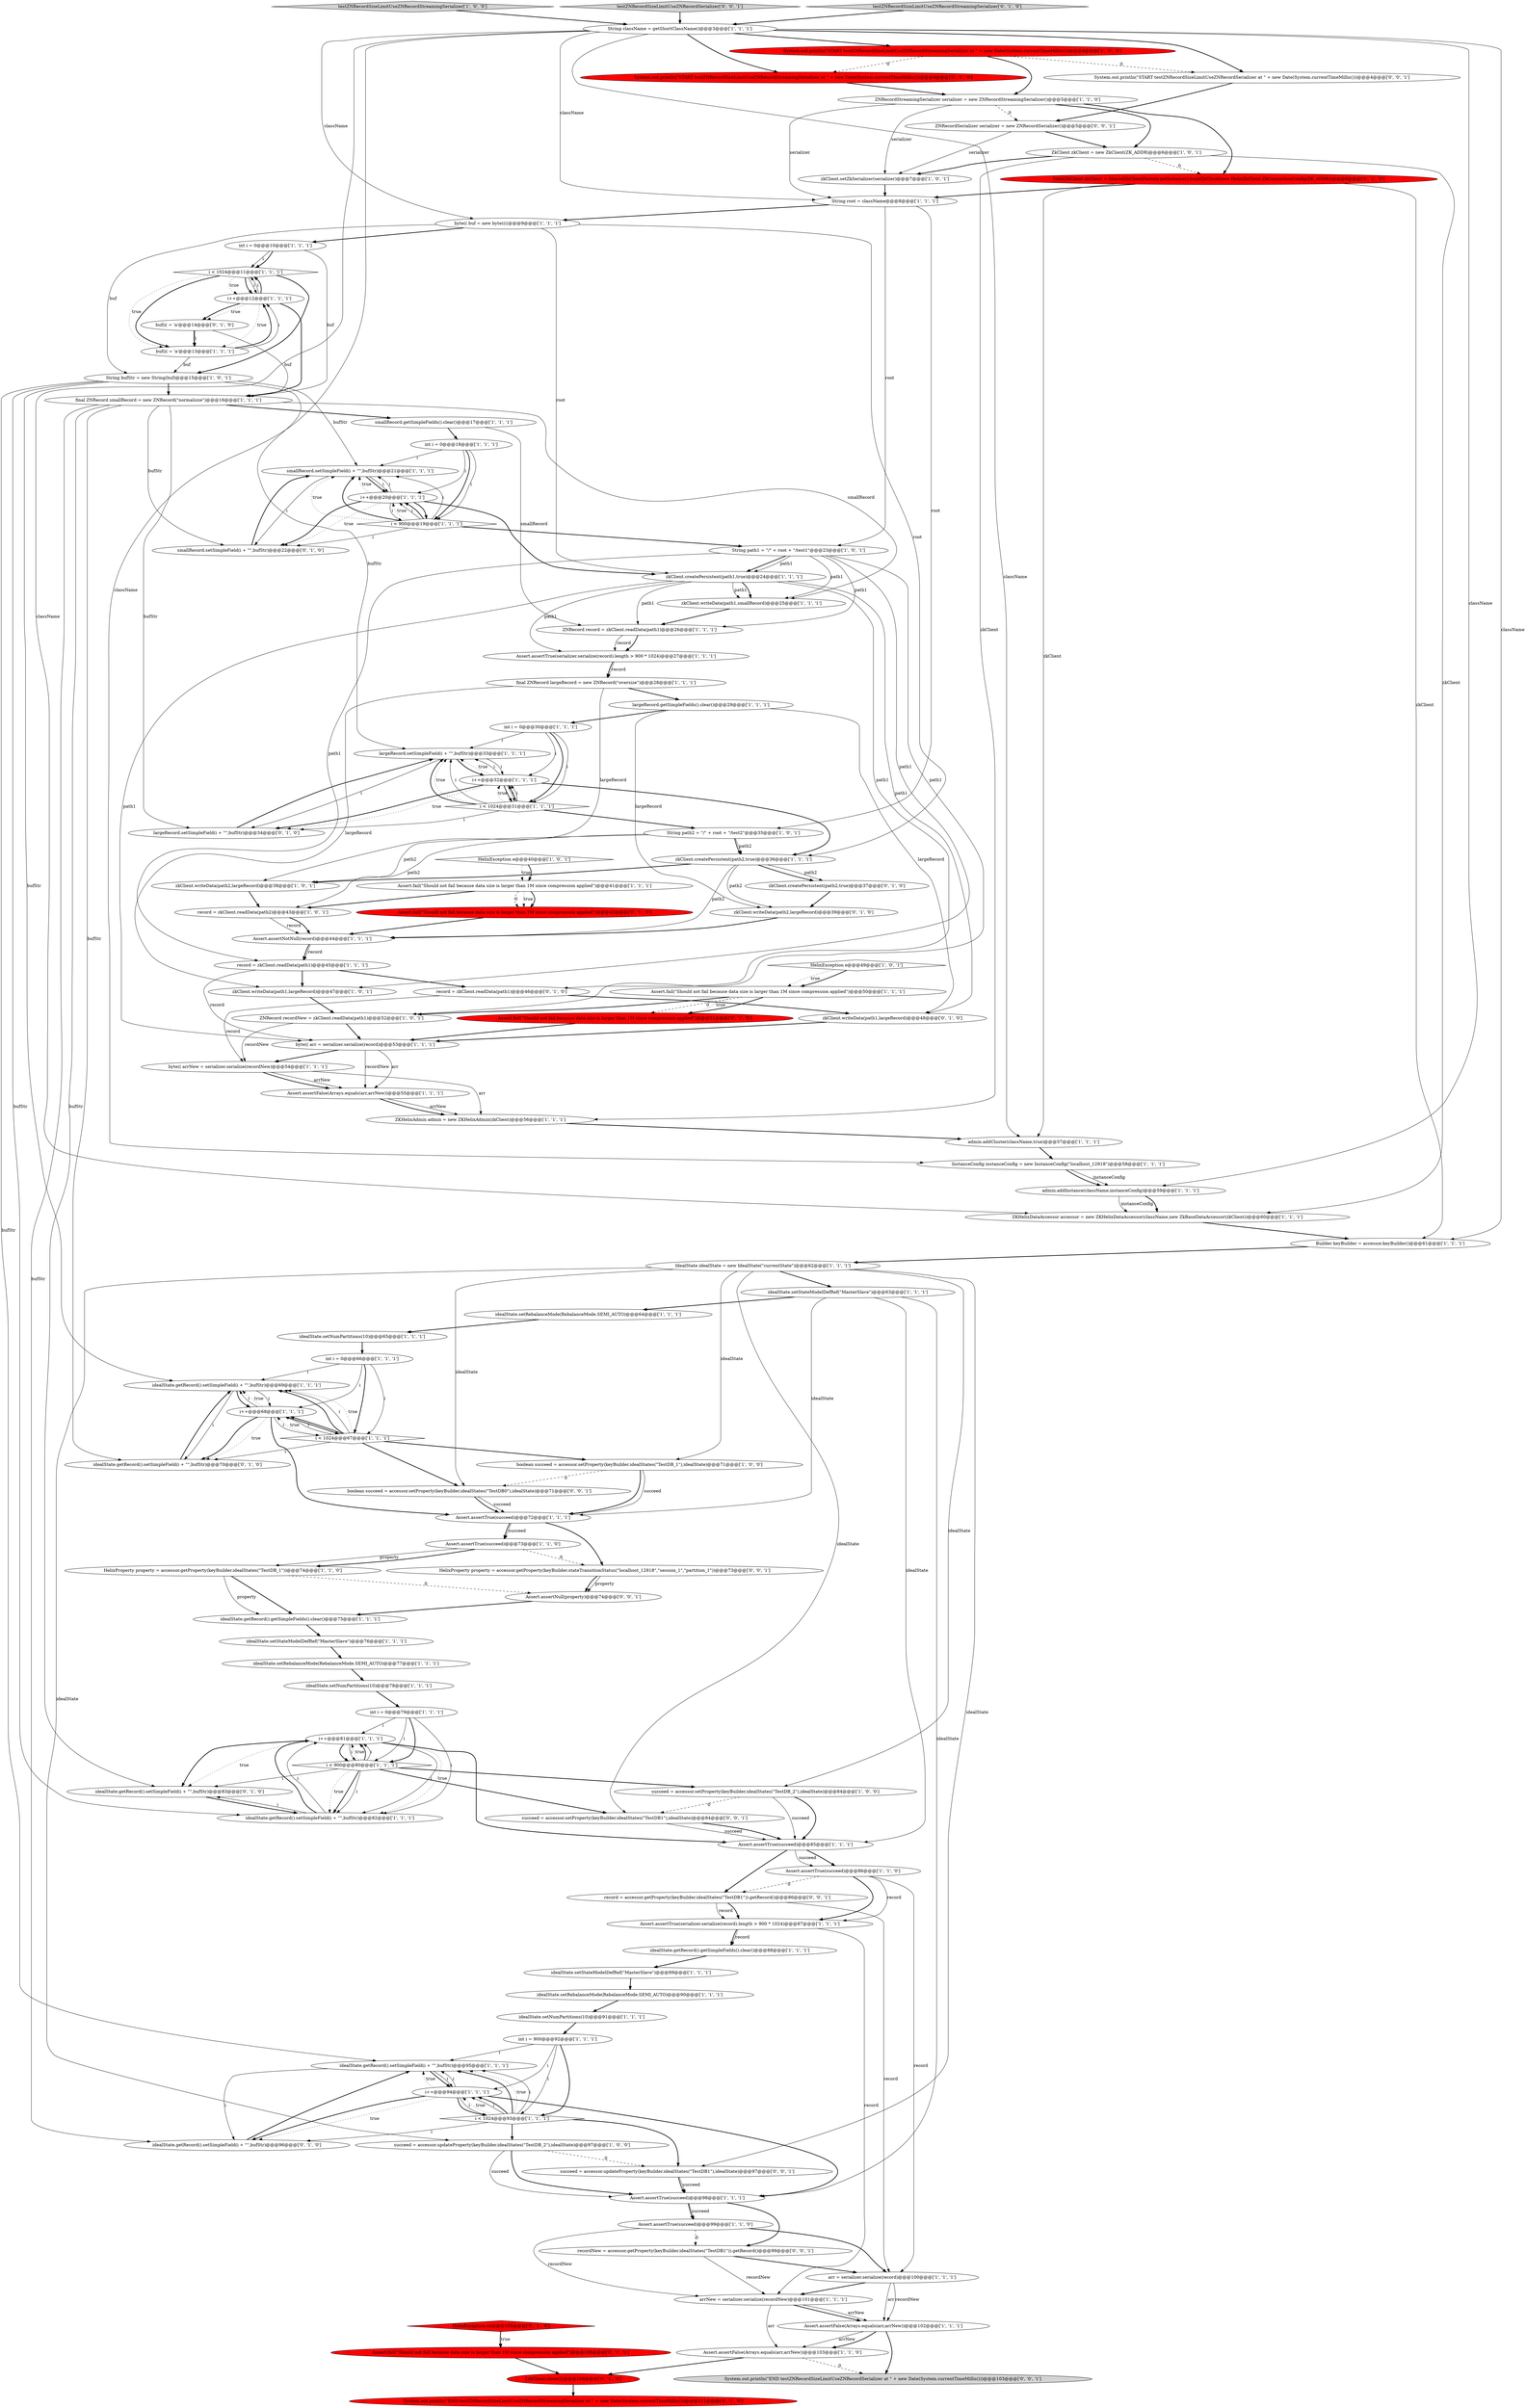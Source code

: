 digraph {
91 [style = filled, label = "HelixException ex@@@105@@@['0', '1', '0']", fillcolor = red, shape = diamond image = "AAA1AAABBB2BBB"];
45 [style = filled, label = "record = zkClient.readData(path1)@@@45@@@['1', '1', '1']", fillcolor = white, shape = ellipse image = "AAA0AAABBB1BBB"];
11 [style = filled, label = "testZNRecordSizeLimitUseZNRecordStreamingSerializer['1', '0', '0']", fillcolor = lightgray, shape = diamond image = "AAA0AAABBB1BBB"];
83 [style = filled, label = "int i = 900@@@92@@@['1', '1', '1']", fillcolor = white, shape = ellipse image = "AAA0AAABBB1BBB"];
2 [style = filled, label = "String path2 = \"/\" + root + \"/test2\"@@@35@@@['1', '0', '1']", fillcolor = white, shape = ellipse image = "AAA0AAABBB1BBB"];
88 [style = filled, label = "Assert.assertNotNull(record)@@@44@@@['1', '1', '1']", fillcolor = white, shape = ellipse image = "AAA0AAABBB1BBB"];
37 [style = filled, label = "int i = 0@@@18@@@['1', '1', '1']", fillcolor = white, shape = ellipse image = "AAA0AAABBB1BBB"];
62 [style = filled, label = "ZNRecord record = zkClient.readData(path1)@@@26@@@['1', '1', '1']", fillcolor = white, shape = ellipse image = "AAA0AAABBB1BBB"];
84 [style = filled, label = "ZkClient zkClient = new ZkClient(ZK_ADDR)@@@6@@@['1', '0', '1']", fillcolor = white, shape = ellipse image = "AAA0AAABBB1BBB"];
53 [style = filled, label = "idealState.getRecord().setSimpleField(i + \"\",bufStr)@@@95@@@['1', '1', '1']", fillcolor = white, shape = ellipse image = "AAA0AAABBB1BBB"];
1 [style = filled, label = "String root = className@@@8@@@['1', '1', '1']", fillcolor = white, shape = ellipse image = "AAA0AAABBB1BBB"];
112 [style = filled, label = "HelixProperty property = accessor.getProperty(keyBuilder.stateTransitionStatus(\"localhost_12918\",\"session_1\",\"partition_1\"))@@@73@@@['0', '0', '1']", fillcolor = white, shape = ellipse image = "AAA0AAABBB3BBB"];
52 [style = filled, label = "admin.addInstance(className,instanceConfig)@@@59@@@['1', '1', '1']", fillcolor = white, shape = ellipse image = "AAA0AAABBB1BBB"];
104 [style = filled, label = "zkClient.writeData(path1,largeRecord)@@@48@@@['0', '1', '0']", fillcolor = white, shape = ellipse image = "AAA0AAABBB2BBB"];
81 [style = filled, label = "zkClient.createPersistent(path1,true)@@@24@@@['1', '1', '1']", fillcolor = white, shape = ellipse image = "AAA0AAABBB1BBB"];
15 [style = filled, label = "String bufStr = new String(buf)@@@15@@@['1', '0', '1']", fillcolor = white, shape = ellipse image = "AAA0AAABBB1BBB"];
27 [style = filled, label = "HelixException e@@@40@@@['1', '0', '1']", fillcolor = white, shape = diamond image = "AAA0AAABBB1BBB"];
72 [style = filled, label = "largeRecord.setSimpleField(i + \"\",bufStr)@@@33@@@['1', '1', '1']", fillcolor = white, shape = ellipse image = "AAA0AAABBB1BBB"];
16 [style = filled, label = "smallRecord.getSimpleFields().clear()@@@17@@@['1', '1', '1']", fillcolor = white, shape = ellipse image = "AAA0AAABBB1BBB"];
24 [style = filled, label = "Assert.fail(\"Should not fail because data size is larger than 1M since compression applied\")@@@50@@@['1', '1', '1']", fillcolor = white, shape = ellipse image = "AAA0AAABBB1BBB"];
103 [style = filled, label = "HelixZkClient zkClient = SharedZkClientFactory.getInstance().buildZkClient(new HelixZkClient.ZkConnectionConfig(ZK_ADDR))@@@6@@@['0', '1', '0']", fillcolor = red, shape = ellipse image = "AAA1AAABBB2BBB"];
10 [style = filled, label = "largeRecord.getSimpleFields().clear()@@@29@@@['1', '1', '1']", fillcolor = white, shape = ellipse image = "AAA0AAABBB1BBB"];
61 [style = filled, label = "idealState.setStateModelDefRef(\"MasterSlave\")@@@63@@@['1', '1', '1']", fillcolor = white, shape = ellipse image = "AAA0AAABBB1BBB"];
42 [style = filled, label = "Assert.assertFalse(Arrays.equals(arr,arrNew))@@@103@@@['1', '1', '0']", fillcolor = white, shape = ellipse image = "AAA0AAABBB1BBB"];
78 [style = filled, label = "System.out.println(\"START testZNRecordSizeLimitUseZNRecordStreamingSerializer at \" + new Date(System.currentTimeMillis()))@@@4@@@['1', '0', '0']", fillcolor = red, shape = ellipse image = "AAA1AAABBB1BBB"];
25 [style = filled, label = "int i = 0@@@30@@@['1', '1', '1']", fillcolor = white, shape = ellipse image = "AAA0AAABBB1BBB"];
4 [style = filled, label = "succeed = accessor.updateProperty(keyBuilder.idealStates(\"TestDB_2\"),idealState)@@@97@@@['1', '0', '0']", fillcolor = white, shape = ellipse image = "AAA0AAABBB1BBB"];
105 [style = filled, label = "buf(i( = 'a'@@@14@@@['0', '1', '0']", fillcolor = white, shape = ellipse image = "AAA0AAABBB2BBB"];
114 [style = filled, label = "ZNRecordSerializer serializer = new ZNRecordSerializer()@@@5@@@['0', '0', '1']", fillcolor = white, shape = ellipse image = "AAA0AAABBB3BBB"];
9 [style = filled, label = "Assert.assertTrue(succeed)@@@99@@@['1', '1', '0']", fillcolor = white, shape = ellipse image = "AAA0AAABBB1BBB"];
35 [style = filled, label = "ZNRecordStreamingSerializer serializer = new ZNRecordStreamingSerializer()@@@5@@@['1', '1', '0']", fillcolor = white, shape = ellipse image = "AAA0AAABBB1BBB"];
118 [style = filled, label = "Assert.assertNull(property)@@@74@@@['0', '0', '1']", fillcolor = white, shape = ellipse image = "AAA0AAABBB3BBB"];
54 [style = filled, label = "byte(( arrNew = serializer.serialize(recordNew)@@@54@@@['1', '1', '1']", fillcolor = white, shape = ellipse image = "AAA0AAABBB1BBB"];
77 [style = filled, label = "Assert.assertTrue(succeed)@@@98@@@['1', '1', '1']", fillcolor = white, shape = ellipse image = "AAA0AAABBB1BBB"];
76 [style = filled, label = "idealState.setStateModelDefRef(\"MasterSlave\")@@@76@@@['1', '1', '1']", fillcolor = white, shape = ellipse image = "AAA0AAABBB1BBB"];
73 [style = filled, label = "byte(( arr = serializer.serialize(record)@@@53@@@['1', '1', '1']", fillcolor = white, shape = ellipse image = "AAA0AAABBB1BBB"];
33 [style = filled, label = "idealState.setRebalanceMode(RebalanceMode.SEMI_AUTO)@@@77@@@['1', '1', '1']", fillcolor = white, shape = ellipse image = "AAA0AAABBB1BBB"];
101 [style = filled, label = "System.out.println(\"END testZNRecordSizeLimitUseZNRecordStreamingSerializer at \" + new Date(System.currentTimeMillis()))@@@111@@@['0', '1', '0']", fillcolor = red, shape = ellipse image = "AAA1AAABBB2BBB"];
110 [style = filled, label = "System.out.println(\"END testZNRecordSizeLimitUseZNRecordSerializer at \" + new Date(System.currentTimeMillis()))@@@103@@@['0', '0', '1']", fillcolor = lightgray, shape = ellipse image = "AAA0AAABBB3BBB"];
100 [style = filled, label = "System.out.println(\"START testZNRecordSizeLimitUseZNRecordStreamingSerializer at \" + new Date(System.currentTimeMillis()))@@@4@@@['0', '1', '0']", fillcolor = red, shape = ellipse image = "AAA1AAABBB2BBB"];
119 [style = filled, label = "testZNRecordSizeLimitUseZNRecordSerializer['0', '0', '1']", fillcolor = lightgray, shape = diamond image = "AAA0AAABBB3BBB"];
98 [style = filled, label = "idealState.getRecord().setSimpleField(i + \"\",bufStr)@@@96@@@['0', '1', '0']", fillcolor = white, shape = ellipse image = "AAA0AAABBB2BBB"];
115 [style = filled, label = "System.out.println(\"START testZNRecordSizeLimitUseZNRecordSerializer at \" + new Date(System.currentTimeMillis()))@@@4@@@['0', '0', '1']", fillcolor = white, shape = ellipse image = "AAA0AAABBB3BBB"];
41 [style = filled, label = "i < 1024@@@93@@@['1', '1', '1']", fillcolor = white, shape = diamond image = "AAA0AAABBB1BBB"];
93 [style = filled, label = "largeRecord.setSimpleField(i + \"\",bufStr)@@@34@@@['0', '1', '0']", fillcolor = white, shape = ellipse image = "AAA0AAABBB2BBB"];
108 [style = filled, label = "smallRecord.setSimpleField(i + \"\",bufStr)@@@22@@@['0', '1', '0']", fillcolor = white, shape = ellipse image = "AAA0AAABBB2BBB"];
17 [style = filled, label = "zkClient.writeData(path1,largeRecord)@@@47@@@['1', '0', '1']", fillcolor = white, shape = ellipse image = "AAA0AAABBB1BBB"];
92 [style = filled, label = "{zkClient.close()}@@@108@@@['0', '1', '0']", fillcolor = red, shape = ellipse image = "AAA1AAABBB2BBB"];
12 [style = filled, label = "zkClient.createPersistent(path2,true)@@@36@@@['1', '1', '1']", fillcolor = white, shape = ellipse image = "AAA0AAABBB1BBB"];
79 [style = filled, label = "admin.addCluster(className,true)@@@57@@@['1', '1', '1']", fillcolor = white, shape = ellipse image = "AAA0AAABBB1BBB"];
13 [style = filled, label = "boolean succeed = accessor.setProperty(keyBuilder.idealStates(\"TestDB_1\"),idealState)@@@71@@@['1', '0', '0']", fillcolor = white, shape = ellipse image = "AAA0AAABBB1BBB"];
36 [style = filled, label = "ZKHelixDataAccessor accessor = new ZKHelixDataAccessor(className,new ZkBaseDataAccessor(zkClient))@@@60@@@['1', '1', '1']", fillcolor = white, shape = ellipse image = "AAA0AAABBB1BBB"];
109 [style = filled, label = "succeed = accessor.updateProperty(keyBuilder.idealStates(\"TestDB1\"),idealState)@@@97@@@['0', '0', '1']", fillcolor = white, shape = ellipse image = "AAA0AAABBB3BBB"];
38 [style = filled, label = "ZNRecord recordNew = zkClient.readData(path1)@@@52@@@['1', '0', '1']", fillcolor = white, shape = ellipse image = "AAA0AAABBB1BBB"];
40 [style = filled, label = "succeed = accessor.setProperty(keyBuilder.idealStates(\"TestDB_2\"),idealState)@@@84@@@['1', '0', '0']", fillcolor = white, shape = ellipse image = "AAA0AAABBB1BBB"];
34 [style = filled, label = "i++@@@81@@@['1', '1', '1']", fillcolor = white, shape = ellipse image = "AAA0AAABBB1BBB"];
31 [style = filled, label = "idealState.getRecord().getSimpleFields().clear()@@@88@@@['1', '1', '1']", fillcolor = white, shape = ellipse image = "AAA0AAABBB1BBB"];
3 [style = filled, label = "Assert.assertTrue(succeed)@@@86@@@['1', '1', '0']", fillcolor = white, shape = ellipse image = "AAA0AAABBB1BBB"];
7 [style = filled, label = "i < 1024@@@11@@@['1', '1', '1']", fillcolor = white, shape = diamond image = "AAA0AAABBB1BBB"];
48 [style = filled, label = "arrNew = serializer.serialize(recordNew)@@@101@@@['1', '1', '1']", fillcolor = white, shape = ellipse image = "AAA0AAABBB1BBB"];
71 [style = filled, label = "idealState.getRecord().getSimpleFields().clear()@@@75@@@['1', '1', '1']", fillcolor = white, shape = ellipse image = "AAA0AAABBB1BBB"];
86 [style = filled, label = "HelixProperty property = accessor.getProperty(keyBuilder.idealStates(\"TestDB_1\"))@@@74@@@['1', '1', '0']", fillcolor = white, shape = ellipse image = "AAA0AAABBB1BBB"];
60 [style = filled, label = "record = zkClient.readData(path2)@@@43@@@['1', '0', '1']", fillcolor = white, shape = ellipse image = "AAA0AAABBB1BBB"];
80 [style = filled, label = "ZKHelixAdmin admin = new ZKHelixAdmin(zkClient)@@@56@@@['1', '1', '1']", fillcolor = white, shape = ellipse image = "AAA0AAABBB1BBB"];
56 [style = filled, label = "idealState.setNumPartitions(10)@@@78@@@['1', '1', '1']", fillcolor = white, shape = ellipse image = "AAA0AAABBB1BBB"];
59 [style = filled, label = "i++@@@32@@@['1', '1', '1']", fillcolor = white, shape = ellipse image = "AAA0AAABBB1BBB"];
47 [style = filled, label = "Assert.assertTrue(succeed)@@@73@@@['1', '1', '0']", fillcolor = white, shape = ellipse image = "AAA0AAABBB1BBB"];
97 [style = filled, label = "testZNRecordSizeLimitUseZNRecordStreamingSerializer['0', '1', '0']", fillcolor = lightgray, shape = diamond image = "AAA0AAABBB2BBB"];
69 [style = filled, label = "byte(( buf = new byte((((@@@9@@@['1', '1', '1']", fillcolor = white, shape = ellipse image = "AAA0AAABBB1BBB"];
8 [style = filled, label = "idealState.getRecord().setSimpleField(i + \"\",bufStr)@@@69@@@['1', '1', '1']", fillcolor = white, shape = ellipse image = "AAA0AAABBB1BBB"];
29 [style = filled, label = "i++@@@12@@@['1', '1', '1']", fillcolor = white, shape = ellipse image = "AAA0AAABBB1BBB"];
85 [style = filled, label = "i++@@@94@@@['1', '1', '1']", fillcolor = white, shape = ellipse image = "AAA0AAABBB1BBB"];
96 [style = filled, label = "idealState.getRecord().setSimpleField(i + \"\",bufStr)@@@83@@@['0', '1', '0']", fillcolor = white, shape = ellipse image = "AAA0AAABBB2BBB"];
116 [style = filled, label = "recordNew = accessor.getProperty(keyBuilder.idealStates(\"TestDB1\")).getRecord()@@@99@@@['0', '0', '1']", fillcolor = white, shape = ellipse image = "AAA0AAABBB3BBB"];
22 [style = filled, label = "idealState.setStateModelDefRef(\"MasterSlave\")@@@89@@@['1', '1', '1']", fillcolor = white, shape = ellipse image = "AAA0AAABBB1BBB"];
63 [style = filled, label = "i++@@@20@@@['1', '1', '1']", fillcolor = white, shape = ellipse image = "AAA0AAABBB1BBB"];
46 [style = filled, label = "arr = serializer.serialize(record)@@@100@@@['1', '1', '1']", fillcolor = white, shape = ellipse image = "AAA0AAABBB1BBB"];
58 [style = filled, label = "int i = 0@@@66@@@['1', '1', '1']", fillcolor = white, shape = ellipse image = "AAA0AAABBB1BBB"];
106 [style = filled, label = "record = zkClient.readData(path1)@@@46@@@['0', '1', '0']", fillcolor = white, shape = ellipse image = "AAA0AAABBB2BBB"];
19 [style = filled, label = "i++@@@68@@@['1', '1', '1']", fillcolor = white, shape = ellipse image = "AAA0AAABBB1BBB"];
32 [style = filled, label = "idealState.setRebalanceMode(RebalanceMode.SEMI_AUTO)@@@90@@@['1', '1', '1']", fillcolor = white, shape = ellipse image = "AAA0AAABBB1BBB"];
18 [style = filled, label = "String path1 = \"/\" + root + \"/test1\"@@@23@@@['1', '0', '1']", fillcolor = white, shape = ellipse image = "AAA0AAABBB1BBB"];
49 [style = filled, label = "int i = 0@@@79@@@['1', '1', '1']", fillcolor = white, shape = ellipse image = "AAA0AAABBB1BBB"];
74 [style = filled, label = "i < 1024@@@67@@@['1', '1', '1']", fillcolor = white, shape = diamond image = "AAA0AAABBB1BBB"];
23 [style = filled, label = "idealState.setNumPartitions(10)@@@91@@@['1', '1', '1']", fillcolor = white, shape = ellipse image = "AAA0AAABBB1BBB"];
82 [style = filled, label = "Assert.assertFalse(Arrays.equals(arr,arrNew))@@@55@@@['1', '1', '1']", fillcolor = white, shape = ellipse image = "AAA0AAABBB1BBB"];
64 [style = filled, label = "HelixException e@@@49@@@['1', '0', '1']", fillcolor = white, shape = diamond image = "AAA0AAABBB1BBB"];
6 [style = filled, label = "i < 900@@@80@@@['1', '1', '1']", fillcolor = white, shape = diamond image = "AAA0AAABBB1BBB"];
99 [style = filled, label = "zkClient.createPersistent(path2,true)@@@37@@@['0', '1', '0']", fillcolor = white, shape = ellipse image = "AAA0AAABBB2BBB"];
90 [style = filled, label = "Assert.fail(\"Should not fail because data size is larger than 1M since compression applied\")@@@42@@@['0', '1', '0']", fillcolor = red, shape = ellipse image = "AAA1AAABBB2BBB"];
55 [style = filled, label = "Assert.assertFalse(Arrays.equals(arr,arrNew))@@@102@@@['1', '1', '1']", fillcolor = white, shape = ellipse image = "AAA0AAABBB1BBB"];
5 [style = filled, label = "final ZNRecord largeRecord = new ZNRecord(\"oversize\")@@@28@@@['1', '1', '1']", fillcolor = white, shape = ellipse image = "AAA0AAABBB1BBB"];
66 [style = filled, label = "Assert.assertTrue(serializer.serialize(record).length > 900 * 1024)@@@87@@@['1', '1', '1']", fillcolor = white, shape = ellipse image = "AAA0AAABBB1BBB"];
67 [style = filled, label = "smallRecord.setSimpleField(i + \"\",bufStr)@@@21@@@['1', '1', '1']", fillcolor = white, shape = ellipse image = "AAA0AAABBB1BBB"];
111 [style = filled, label = "boolean succeed = accessor.setProperty(keyBuilder.idealStates(\"TestDB0\"),idealState)@@@71@@@['0', '0', '1']", fillcolor = white, shape = ellipse image = "AAA0AAABBB3BBB"];
65 [style = filled, label = "zkClient.writeData(path1,smallRecord)@@@25@@@['1', '1', '1']", fillcolor = white, shape = ellipse image = "AAA0AAABBB1BBB"];
0 [style = filled, label = "idealState.getRecord().setSimpleField(i + \"\",bufStr)@@@82@@@['1', '1', '1']", fillcolor = white, shape = ellipse image = "AAA0AAABBB1BBB"];
26 [style = filled, label = "Builder keyBuilder = accessor.keyBuilder()@@@61@@@['1', '1', '1']", fillcolor = white, shape = ellipse image = "AAA0AAABBB1BBB"];
57 [style = filled, label = "i < 1024@@@31@@@['1', '1', '1']", fillcolor = white, shape = diamond image = "AAA0AAABBB1BBB"];
89 [style = filled, label = "idealState.setRebalanceMode(RebalanceMode.SEMI_AUTO)@@@64@@@['1', '1', '1']", fillcolor = white, shape = ellipse image = "AAA0AAABBB1BBB"];
51 [style = filled, label = "i < 900@@@19@@@['1', '1', '1']", fillcolor = white, shape = diamond image = "AAA0AAABBB1BBB"];
21 [style = filled, label = "IdealState idealState = new IdealState(\"currentState\")@@@62@@@['1', '1', '1']", fillcolor = white, shape = ellipse image = "AAA0AAABBB1BBB"];
68 [style = filled, label = "idealState.setNumPartitions(10)@@@65@@@['1', '1', '1']", fillcolor = white, shape = ellipse image = "AAA0AAABBB1BBB"];
30 [style = filled, label = "final ZNRecord smallRecord = new ZNRecord(\"normalsize\")@@@16@@@['1', '1', '1']", fillcolor = white, shape = ellipse image = "AAA0AAABBB1BBB"];
39 [style = filled, label = "InstanceConfig instanceConfig = new InstanceConfig(\"localhost_12918\")@@@58@@@['1', '1', '1']", fillcolor = white, shape = ellipse image = "AAA0AAABBB1BBB"];
107 [style = filled, label = "zkClient.writeData(path2,largeRecord)@@@39@@@['0', '1', '0']", fillcolor = white, shape = ellipse image = "AAA0AAABBB2BBB"];
44 [style = filled, label = "buf(i( = 'a'@@@13@@@['1', '1', '1']", fillcolor = white, shape = ellipse image = "AAA0AAABBB1BBB"];
95 [style = filled, label = "Assert.fail(\"Should not fail because data size is larger than 1M since compression applied\")@@@106@@@['0', '1', '0']", fillcolor = red, shape = ellipse image = "AAA1AAABBB2BBB"];
94 [style = filled, label = "Assert.fail(\"Should not fail because data size is larger than 1M since compression applied\")@@@51@@@['0', '1', '0']", fillcolor = red, shape = ellipse image = "AAA1AAABBB2BBB"];
20 [style = filled, label = "Assert.assertTrue(succeed)@@@85@@@['1', '1', '1']", fillcolor = white, shape = ellipse image = "AAA0AAABBB1BBB"];
75 [style = filled, label = "zkClient.setZkSerializer(serializer)@@@7@@@['1', '0', '1']", fillcolor = white, shape = ellipse image = "AAA0AAABBB1BBB"];
14 [style = filled, label = "Assert.assertTrue(serializer.serialize(record).length > 900 * 1024)@@@27@@@['1', '1', '1']", fillcolor = white, shape = ellipse image = "AAA0AAABBB1BBB"];
28 [style = filled, label = "int i = 0@@@10@@@['1', '1', '1']", fillcolor = white, shape = ellipse image = "AAA0AAABBB1BBB"];
50 [style = filled, label = "String className = getShortClassName()@@@3@@@['1', '1', '1']", fillcolor = white, shape = ellipse image = "AAA0AAABBB1BBB"];
113 [style = filled, label = "succeed = accessor.setProperty(keyBuilder.idealStates(\"TestDB1\"),idealState)@@@84@@@['0', '0', '1']", fillcolor = white, shape = ellipse image = "AAA0AAABBB3BBB"];
70 [style = filled, label = "Assert.fail(\"Should not fail because data size is larger than 1M since compression applied\")@@@41@@@['1', '1', '1']", fillcolor = white, shape = ellipse image = "AAA0AAABBB1BBB"];
43 [style = filled, label = "Assert.assertTrue(succeed)@@@72@@@['1', '1', '1']", fillcolor = white, shape = ellipse image = "AAA0AAABBB1BBB"];
87 [style = filled, label = "zkClient.writeData(path2,largeRecord)@@@38@@@['1', '0', '1']", fillcolor = white, shape = ellipse image = "AAA0AAABBB1BBB"];
117 [style = filled, label = "record = accessor.getProperty(keyBuilder.idealStates(\"TestDB1\")).getRecord()@@@86@@@['0', '0', '1']", fillcolor = white, shape = ellipse image = "AAA0AAABBB3BBB"];
102 [style = filled, label = "idealState.getRecord().setSimpleField(i + \"\",bufStr)@@@70@@@['0', '1', '0']", fillcolor = white, shape = ellipse image = "AAA0AAABBB2BBB"];
78->100 [style = dashed, label="0"];
79->39 [style = bold, label=""];
59->57 [style = bold, label=""];
29->7 [style = solid, label="i"];
40->20 [style = bold, label=""];
57->59 [style = bold, label=""];
53->98 [style = solid, label="i"];
46->48 [style = bold, label=""];
114->75 [style = solid, label="serializer"];
51->108 [style = solid, label="i"];
58->74 [style = solid, label="i"];
103->1 [style = bold, label=""];
47->86 [style = solid, label="property"];
63->108 [style = bold, label=""];
66->31 [style = bold, label=""];
33->56 [style = bold, label=""];
95->92 [style = bold, label=""];
6->0 [style = dotted, label="true"];
87->60 [style = bold, label=""];
25->57 [style = bold, label=""];
74->19 [style = bold, label=""];
61->89 [style = bold, label=""];
85->77 [style = bold, label=""];
50->36 [style = solid, label="className"];
16->62 [style = solid, label="smallRecord"];
41->85 [style = dotted, label="true"];
106->54 [style = solid, label="record"];
34->96 [style = bold, label=""];
81->14 [style = solid, label="path1"];
48->42 [style = solid, label="arr"];
49->0 [style = solid, label="i"];
96->0 [style = bold, label=""];
41->53 [style = bold, label=""];
103->79 [style = solid, label="zkClient"];
59->57 [style = solid, label="i"];
78->35 [style = bold, label=""];
55->42 [style = solid, label="arrNew"];
10->25 [style = bold, label=""];
13->43 [style = bold, label=""];
25->59 [style = solid, label="i"];
8->19 [style = solid, label="i"];
42->110 [style = dashed, label="0"];
104->73 [style = bold, label=""];
72->59 [style = solid, label="i"];
14->5 [style = solid, label="record"];
19->74 [style = bold, label=""];
7->44 [style = bold, label=""];
29->105 [style = dotted, label="true"];
57->59 [style = solid, label="i"];
107->88 [style = bold, label=""];
4->77 [style = solid, label="succeed"];
3->66 [style = solid, label="record"];
66->31 [style = solid, label="record"];
34->0 [style = solid, label="i"];
85->98 [style = bold, label=""];
34->0 [style = dotted, label="true"];
76->33 [style = bold, label=""];
88->45 [style = bold, label=""];
26->21 [style = bold, label=""];
69->15 [style = solid, label="buf"];
105->44 [style = bold, label=""];
67->63 [style = bold, label=""];
63->67 [style = solid, label="i"];
55->110 [style = bold, label=""];
15->8 [style = solid, label="bufStr"];
50->39 [style = solid, label="className"];
59->72 [style = dotted, label="true"];
46->55 [style = solid, label="arr"];
74->19 [style = dotted, label="true"];
49->6 [style = bold, label=""];
5->87 [style = solid, label="largeRecord"];
37->51 [style = bold, label=""];
35->84 [style = bold, label=""];
8->19 [style = bold, label=""];
72->93 [style = solid, label="i"];
15->67 [style = solid, label="bufStr"];
61->77 [style = solid, label="idealState"];
6->0 [style = bold, label=""];
86->118 [style = dashed, label="0"];
93->72 [style = bold, label=""];
74->111 [style = bold, label=""];
1->2 [style = solid, label="root"];
54->82 [style = solid, label="arrNew"];
43->47 [style = solid, label="succeed"];
75->1 [style = bold, label=""];
39->52 [style = solid, label="instanceConfig"];
63->108 [style = dotted, label="true"];
84->36 [style = solid, label="zkClient"];
6->34 [style = dotted, label="true"];
24->94 [style = bold, label=""];
77->116 [style = bold, label=""];
34->96 [style = dotted, label="true"];
41->98 [style = solid, label="i"];
60->88 [style = solid, label="record"];
16->37 [style = bold, label=""];
90->88 [style = bold, label=""];
37->63 [style = solid, label="i"];
8->102 [style = solid, label="i"];
74->19 [style = solid, label="i"];
45->106 [style = bold, label=""];
27->70 [style = dotted, label="true"];
0->96 [style = solid, label="i"];
12->88 [style = solid, label="path2"];
17->38 [style = bold, label=""];
2->87 [style = solid, label="path2"];
84->103 [style = dashed, label="0"];
40->20 [style = solid, label="succeed"];
19->8 [style = solid, label="i"];
91->95 [style = bold, label=""];
45->17 [style = bold, label=""];
41->109 [style = bold, label=""];
21->61 [style = bold, label=""];
18->38 [style = solid, label="path1"];
77->9 [style = bold, label=""];
109->77 [style = solid, label="succeed"];
49->6 [style = solid, label="i"];
45->73 [style = solid, label="record"];
24->38 [style = bold, label=""];
99->107 [style = bold, label=""];
35->1 [style = solid, label="serializer"];
7->29 [style = dotted, label="true"];
13->111 [style = dashed, label="0"];
43->47 [style = bold, label=""];
42->92 [style = bold, label=""];
48->55 [style = bold, label=""];
51->67 [style = dotted, label="true"];
114->84 [style = bold, label=""];
18->45 [style = solid, label="path1"];
53->85 [style = bold, label=""];
25->72 [style = solid, label="i"];
57->2 [style = bold, label=""];
51->63 [style = dotted, label="true"];
6->96 [style = solid, label="i"];
6->34 [style = bold, label=""];
117->46 [style = solid, label="record"];
18->17 [style = solid, label="path1"];
59->93 [style = bold, label=""];
9->48 [style = solid, label="recordNew"];
9->46 [style = bold, label=""];
67->63 [style = solid, label="i"];
20->117 [style = bold, label=""];
30->65 [style = solid, label="smallRecord"];
3->46 [style = solid, label="record"];
61->43 [style = solid, label="idealState"];
28->7 [style = solid, label="i"];
112->118 [style = solid, label="property"];
69->81 [style = solid, label="root"];
19->8 [style = dotted, label="true"];
88->45 [style = solid, label="record"];
35->103 [style = bold, label=""];
74->102 [style = solid, label="i"];
35->114 [style = dashed, label="0"];
12->87 [style = bold, label=""];
83->41 [style = bold, label=""];
63->67 [style = dotted, label="true"];
56->49 [style = bold, label=""];
31->22 [style = bold, label=""];
51->63 [style = solid, label="i"];
10->107 [style = solid, label="largeRecord"];
38->54 [style = solid, label="recordNew"];
28->30 [style = solid, label="buf"];
119->50 [style = bold, label=""];
44->15 [style = solid, label="buf"];
29->105 [style = bold, label=""];
28->7 [style = bold, label=""];
84->75 [style = bold, label=""];
15->30 [style = bold, label=""];
83->85 [style = solid, label="i"];
18->62 [style = solid, label="path1"];
111->43 [style = solid, label="succeed"];
100->35 [style = bold, label=""];
19->102 [style = bold, label=""];
69->12 [style = solid, label="root"];
52->36 [style = solid, label="instanceConfig"];
5->17 [style = solid, label="largeRecord"];
6->40 [style = bold, label=""];
50->78 [style = bold, label=""];
7->44 [style = dotted, label="true"];
34->6 [style = bold, label=""];
73->82 [style = solid, label="arr"];
50->79 [style = solid, label="className"];
47->112 [style = dashed, label="0"];
70->90 [style = bold, label=""];
6->34 [style = solid, label="i"];
50->115 [style = bold, label=""];
61->20 [style = solid, label="idealState"];
51->67 [style = bold, label=""];
85->98 [style = dotted, label="true"];
53->85 [style = solid, label="i"];
62->14 [style = bold, label=""];
81->104 [style = solid, label="path1"];
32->23 [style = bold, label=""];
34->20 [style = bold, label=""];
74->8 [style = bold, label=""];
29->30 [style = bold, label=""];
30->98 [style = solid, label="bufStr"];
116->46 [style = bold, label=""];
77->9 [style = solid, label="succeed"];
70->90 [style = dashed, label="0"];
73->54 [style = bold, label=""];
25->57 [style = solid, label="i"];
10->104 [style = solid, label="largeRecord"];
59->12 [style = bold, label=""];
70->90 [style = dotted, label="true"];
63->81 [style = bold, label=""];
86->71 [style = solid, label="property"];
37->67 [style = solid, label="i"];
2->60 [style = solid, label="path2"];
81->106 [style = solid, label="path1"];
108->67 [style = bold, label=""];
115->114 [style = bold, label=""];
98->53 [style = bold, label=""];
7->29 [style = bold, label=""];
64->24 [style = dotted, label="true"];
5->10 [style = bold, label=""];
57->72 [style = dotted, label="true"];
21->109 [style = solid, label="idealState"];
63->51 [style = bold, label=""];
15->0 [style = solid, label="bufStr"];
18->65 [style = solid, label="path1"];
67->108 [style = solid, label="i"];
22->32 [style = bold, label=""];
34->6 [style = solid, label="i"];
116->48 [style = solid, label="recordNew"];
1->18 [style = solid, label="root"];
23->83 [style = bold, label=""];
7->29 [style = solid, label="i"];
84->80 [style = solid, label="zkClient"];
86->71 [style = bold, label=""];
0->34 [style = bold, label=""];
80->79 [style = bold, label=""];
50->100 [style = bold, label=""];
39->52 [style = bold, label=""];
21->4 [style = solid, label="idealState"];
81->73 [style = solid, label="path1"];
49->34 [style = solid, label="i"];
3->117 [style = dashed, label="0"];
30->96 [style = solid, label="bufStr"];
47->86 [style = bold, label=""];
54->80 [style = solid, label="arr"];
50->69 [style = solid, label="className"];
44->29 [style = bold, label=""];
92->101 [style = bold, label=""];
59->72 [style = solid, label="i"];
117->66 [style = bold, label=""];
106->104 [style = bold, label=""];
37->51 [style = solid, label="i"];
55->42 [style = bold, label=""];
60->88 [style = bold, label=""];
69->28 [style = bold, label=""];
71->76 [style = bold, label=""];
58->74 [style = bold, label=""];
113->20 [style = solid, label="succeed"];
58->8 [style = solid, label="i"];
7->15 [style = bold, label=""];
19->43 [style = bold, label=""];
117->66 [style = solid, label="record"];
109->77 [style = bold, label=""];
14->5 [style = bold, label=""];
105->44 [style = solid, label="i"];
19->102 [style = dotted, label="true"];
82->80 [style = solid, label="arrNew"];
21->40 [style = solid, label="idealState"];
40->113 [style = dashed, label="0"];
24->94 [style = dashed, label="0"];
12->99 [style = solid, label="path2"];
6->113 [style = bold, label=""];
57->72 [style = solid, label="i"];
29->44 [style = dotted, label="true"];
64->24 [style = bold, label=""];
50->26 [style = solid, label="className"];
81->62 [style = solid, label="path1"];
57->93 [style = solid, label="i"];
70->60 [style = bold, label=""];
24->94 [style = dotted, label="true"];
30->16 [style = bold, label=""];
105->30 [style = solid, label="buf"];
30->108 [style = solid, label="bufStr"];
85->41 [style = solid, label="i"];
68->58 [style = bold, label=""];
44->29 [style = solid, label="i"];
1->69 [style = bold, label=""];
21->111 [style = solid, label="idealState"];
12->99 [style = bold, label=""];
65->62 [style = bold, label=""];
9->116 [style = dashed, label="0"];
89->68 [style = bold, label=""];
4->109 [style = dashed, label="0"];
38->73 [style = bold, label=""];
66->48 [style = solid, label="record"];
41->85 [style = solid, label="i"];
3->66 [style = bold, label=""];
83->53 [style = solid, label="i"];
73->82 [style = solid, label="recordNew"];
113->20 [style = bold, label=""];
91->95 [style = dotted, label="true"];
103->26 [style = solid, label="zkClient"];
58->19 [style = solid, label="i"];
102->8 [style = bold, label=""];
13->43 [style = solid, label="succeed"];
19->74 [style = solid, label="i"];
41->85 [style = bold, label=""];
0->34 [style = solid, label="i"];
15->72 [style = solid, label="bufStr"];
41->4 [style = bold, label=""];
20->3 [style = bold, label=""];
21->113 [style = solid, label="idealState"];
35->75 [style = solid, label="serializer"];
41->53 [style = dotted, label="true"];
48->55 [style = solid, label="arrNew"];
51->18 [style = bold, label=""];
74->8 [style = solid, label="i"];
59->93 [style = dotted, label="true"];
52->36 [style = bold, label=""];
63->51 [style = solid, label="i"];
27->70 [style = bold, label=""];
51->63 [style = bold, label=""];
20->3 [style = solid, label="succeed"];
43->112 [style = bold, label=""];
30->102 [style = solid, label="bufStr"];
46->55 [style = solid, label="recordNew"];
54->82 [style = bold, label=""];
81->65 [style = solid, label="path1"];
94->73 [style = bold, label=""];
12->107 [style = solid, label="path2"];
118->71 [style = bold, label=""];
18->81 [style = bold, label=""];
72->59 [style = bold, label=""];
15->53 [style = solid, label="bufStr"];
50->1 [style = solid, label="className"];
78->115 [style = dashed, label="0"];
81->65 [style = bold, label=""];
74->8 [style = dotted, label="true"];
4->77 [style = bold, label=""];
85->53 [style = solid, label="i"];
11->50 [style = bold, label=""];
111->43 [style = bold, label=""];
41->53 [style = solid, label="i"];
97->50 [style = bold, label=""];
2->12 [style = solid, label="path2"];
82->80 [style = bold, label=""];
51->67 [style = solid, label="i"];
21->13 [style = solid, label="idealState"];
85->53 [style = dotted, label="true"];
57->59 [style = dotted, label="true"];
36->26 [style = bold, label=""];
57->72 [style = bold, label=""];
85->41 [style = bold, label=""];
30->93 [style = solid, label="bufStr"];
62->14 [style = solid, label="record"];
2->12 [style = bold, label=""];
6->0 [style = solid, label="i"];
18->81 [style = solid, label="path1"];
112->118 [style = bold, label=""];
50->52 [style = solid, label="className"];
83->41 [style = solid, label="i"];
29->7 [style = bold, label=""];
74->13 [style = bold, label=""];
}
